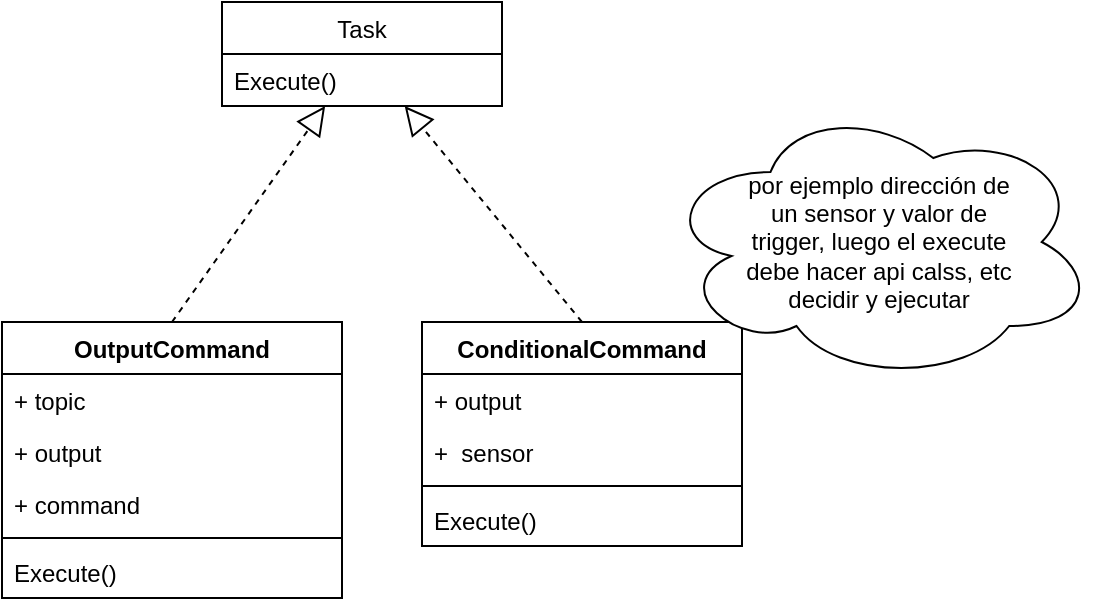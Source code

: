 <mxfile version="17.2.4" type="device" pages="2"><diagram id="C5RBs43oDa-KdzZeNtuy" name="dispatcher"><mxGraphModel dx="946" dy="672" grid="1" gridSize="10" guides="1" tooltips="1" connect="1" arrows="1" fold="1" page="1" pageScale="1" pageWidth="827" pageHeight="1169" math="0" shadow="0"><root><mxCell id="WIyWlLk6GJQsqaUBKTNV-0"/><mxCell id="WIyWlLk6GJQsqaUBKTNV-1" parent="WIyWlLk6GJQsqaUBKTNV-0"/><mxCell id="Iqnh-evDED3e-PSzeYpH-5" value="Task" style="swimlane;fontStyle=0;childLayout=stackLayout;horizontal=1;startSize=26;fillColor=none;horizontalStack=0;resizeParent=1;resizeParentMax=0;resizeLast=0;collapsible=1;marginBottom=0;" vertex="1" parent="WIyWlLk6GJQsqaUBKTNV-1"><mxGeometry x="140" y="40" width="140" height="52" as="geometry"/></mxCell><mxCell id="Iqnh-evDED3e-PSzeYpH-6" value="Execute()" style="text;strokeColor=none;fillColor=none;align=left;verticalAlign=top;spacingLeft=4;spacingRight=4;overflow=hidden;rotatable=0;points=[[0,0.5],[1,0.5]];portConstraint=eastwest;" vertex="1" parent="Iqnh-evDED3e-PSzeYpH-5"><mxGeometry y="26" width="140" height="26" as="geometry"/></mxCell><mxCell id="Iqnh-evDED3e-PSzeYpH-11" value="OutputCommand" style="swimlane;fontStyle=1;align=center;verticalAlign=top;childLayout=stackLayout;horizontal=1;startSize=26;horizontalStack=0;resizeParent=1;resizeParentMax=0;resizeLast=0;collapsible=1;marginBottom=0;" vertex="1" parent="WIyWlLk6GJQsqaUBKTNV-1"><mxGeometry x="30" y="200" width="170" height="138" as="geometry"/></mxCell><mxCell id="Iqnh-evDED3e-PSzeYpH-12" value="+ topic" style="text;strokeColor=none;fillColor=none;align=left;verticalAlign=top;spacingLeft=4;spacingRight=4;overflow=hidden;rotatable=0;points=[[0,0.5],[1,0.5]];portConstraint=eastwest;" vertex="1" parent="Iqnh-evDED3e-PSzeYpH-11"><mxGeometry y="26" width="170" height="26" as="geometry"/></mxCell><mxCell id="Iqnh-evDED3e-PSzeYpH-18" value="+ output " style="text;strokeColor=none;fillColor=none;align=left;verticalAlign=top;spacingLeft=4;spacingRight=4;overflow=hidden;rotatable=0;points=[[0,0.5],[1,0.5]];portConstraint=eastwest;" vertex="1" parent="Iqnh-evDED3e-PSzeYpH-11"><mxGeometry y="52" width="170" height="26" as="geometry"/></mxCell><mxCell id="Iqnh-evDED3e-PSzeYpH-19" value="+ command" style="text;strokeColor=none;fillColor=none;align=left;verticalAlign=top;spacingLeft=4;spacingRight=4;overflow=hidden;rotatable=0;points=[[0,0.5],[1,0.5]];portConstraint=eastwest;" vertex="1" parent="Iqnh-evDED3e-PSzeYpH-11"><mxGeometry y="78" width="170" height="26" as="geometry"/></mxCell><mxCell id="Iqnh-evDED3e-PSzeYpH-13" value="" style="line;strokeWidth=1;fillColor=none;align=left;verticalAlign=middle;spacingTop=-1;spacingLeft=3;spacingRight=3;rotatable=0;labelPosition=right;points=[];portConstraint=eastwest;" vertex="1" parent="Iqnh-evDED3e-PSzeYpH-11"><mxGeometry y="104" width="170" height="8" as="geometry"/></mxCell><mxCell id="Iqnh-evDED3e-PSzeYpH-14" value="Execute()" style="text;strokeColor=none;fillColor=none;align=left;verticalAlign=top;spacingLeft=4;spacingRight=4;overflow=hidden;rotatable=0;points=[[0,0.5],[1,0.5]];portConstraint=eastwest;" vertex="1" parent="Iqnh-evDED3e-PSzeYpH-11"><mxGeometry y="112" width="170" height="26" as="geometry"/></mxCell><mxCell id="Iqnh-evDED3e-PSzeYpH-16" value="" style="endArrow=block;dashed=1;endFill=0;endSize=12;html=1;rounded=0;exitX=0.5;exitY=0;exitDx=0;exitDy=0;" edge="1" parent="WIyWlLk6GJQsqaUBKTNV-1" source="Iqnh-evDED3e-PSzeYpH-11" target="Iqnh-evDED3e-PSzeYpH-5"><mxGeometry width="160" relative="1" as="geometry"><mxPoint x="70" y="220" as="sourcePoint"/><mxPoint x="230" y="220" as="targetPoint"/></mxGeometry></mxCell><mxCell id="Iqnh-evDED3e-PSzeYpH-20" value="ConditionalCommand" style="swimlane;fontStyle=1;align=center;verticalAlign=top;childLayout=stackLayout;horizontal=1;startSize=26;horizontalStack=0;resizeParent=1;resizeParentMax=0;resizeLast=0;collapsible=1;marginBottom=0;" vertex="1" parent="WIyWlLk6GJQsqaUBKTNV-1"><mxGeometry x="240" y="200" width="160" height="112" as="geometry"/></mxCell><mxCell id="Iqnh-evDED3e-PSzeYpH-22" value="+ output " style="text;strokeColor=none;fillColor=none;align=left;verticalAlign=top;spacingLeft=4;spacingRight=4;overflow=hidden;rotatable=0;points=[[0,0.5],[1,0.5]];portConstraint=eastwest;" vertex="1" parent="Iqnh-evDED3e-PSzeYpH-20"><mxGeometry y="26" width="160" height="26" as="geometry"/></mxCell><mxCell id="BzrNp-e8Xzj0VAdtI10o-6" value="+  sensor" style="text;strokeColor=none;fillColor=none;align=left;verticalAlign=top;spacingLeft=4;spacingRight=4;overflow=hidden;rotatable=0;points=[[0,0.5],[1,0.5]];portConstraint=eastwest;" vertex="1" parent="Iqnh-evDED3e-PSzeYpH-20"><mxGeometry y="52" width="160" height="26" as="geometry"/></mxCell><mxCell id="Iqnh-evDED3e-PSzeYpH-24" value="" style="line;strokeWidth=1;fillColor=none;align=left;verticalAlign=middle;spacingTop=-1;spacingLeft=3;spacingRight=3;rotatable=0;labelPosition=right;points=[];portConstraint=eastwest;" vertex="1" parent="Iqnh-evDED3e-PSzeYpH-20"><mxGeometry y="78" width="160" height="8" as="geometry"/></mxCell><mxCell id="Iqnh-evDED3e-PSzeYpH-25" value="Execute()" style="text;strokeColor=none;fillColor=none;align=left;verticalAlign=top;spacingLeft=4;spacingRight=4;overflow=hidden;rotatable=0;points=[[0,0.5],[1,0.5]];portConstraint=eastwest;" vertex="1" parent="Iqnh-evDED3e-PSzeYpH-20"><mxGeometry y="86" width="160" height="26" as="geometry"/></mxCell><mxCell id="Iqnh-evDED3e-PSzeYpH-33" value="" style="endArrow=block;dashed=1;endFill=0;endSize=12;html=1;rounded=0;exitX=0.5;exitY=0;exitDx=0;exitDy=0;" edge="1" parent="WIyWlLk6GJQsqaUBKTNV-1" source="Iqnh-evDED3e-PSzeYpH-20" target="Iqnh-evDED3e-PSzeYpH-5"><mxGeometry width="160" relative="1" as="geometry"><mxPoint x="330" y="330" as="sourcePoint"/><mxPoint x="490" y="330" as="targetPoint"/></mxGeometry></mxCell><mxCell id="BzrNp-e8Xzj0VAdtI10o-7" value="por ejemplo dirección de un sensor y valor de trigger, luego el execute debe hacer api calss, etc decidir y ejecutar" style="ellipse;shape=cloud;whiteSpace=wrap;html=1;spacingTop=0;spacingLeft=35;spacingRight=35;" vertex="1" parent="WIyWlLk6GJQsqaUBKTNV-1"><mxGeometry x="360" y="90" width="217" height="140" as="geometry"/></mxCell></root></mxGraphModel></diagram><diagram id="2hpAv8PrNleqEwvjTHRB" name="Consolas"><mxGraphModel dx="946" dy="672" grid="1" gridSize="10" guides="1" tooltips="1" connect="1" arrows="1" fold="1" page="1" pageScale="1" pageWidth="827" pageHeight="1169" math="0" shadow="0"><root><mxCell id="0"/><mxCell id="1" parent="0"/><mxCell id="nTcKLC4FFK4BXKORR_tu-22" style="edgeStyle=orthogonalEdgeStyle;rounded=0;orthogonalLoop=1;jettySize=auto;html=1;fillColor=#ffe6cc;strokeColor=#d79b00;" edge="1" parent="1" source="nTcKLC4FFK4BXKORR_tu-4" target="nTcKLC4FFK4BXKORR_tu-19"><mxGeometry relative="1" as="geometry"/></mxCell><mxCell id="nTcKLC4FFK4BXKORR_tu-4" value="Comando" style="rounded=1;whiteSpace=wrap;html=1;arcSize=40;fontColor=#000000;fillColor=#ffffc0;strokeColor=#ff0000;" vertex="1" parent="1"><mxGeometry x="70" y="70" width="120" height="40" as="geometry"/></mxCell><mxCell id="nTcKLC4FFK4BXKORR_tu-24" value="" style="edgeStyle=orthogonalEdgeStyle;rounded=0;orthogonalLoop=1;jettySize=auto;html=1;entryX=0.5;entryY=0;entryDx=0;entryDy=0;" edge="1" parent="1" source="nTcKLC4FFK4BXKORR_tu-19" target="nTcKLC4FFK4BXKORR_tu-26"><mxGeometry relative="1" as="geometry"><mxPoint x="130" y="350" as="targetPoint"/></mxGeometry></mxCell><mxCell id="nTcKLC4FFK4BXKORR_tu-28" value="si" style="edgeLabel;html=1;align=center;verticalAlign=middle;resizable=0;points=[];" vertex="1" connectable="0" parent="nTcKLC4FFK4BXKORR_tu-24"><mxGeometry x="-0.2" y="1" relative="1" as="geometry"><mxPoint as="offset"/></mxGeometry></mxCell><mxCell id="nTcKLC4FFK4BXKORR_tu-30" value="no" style="edgeStyle=orthogonalEdgeStyle;rounded=0;orthogonalLoop=1;jettySize=auto;html=1;" edge="1" parent="1" source="nTcKLC4FFK4BXKORR_tu-19" target="nTcKLC4FFK4BXKORR_tu-29"><mxGeometry relative="1" as="geometry"/></mxCell><mxCell id="nTcKLC4FFK4BXKORR_tu-19" value="Forced" style="rhombus;whiteSpace=wrap;html=1;fillColor=#ffffc0;strokeColor=#ff0000;" vertex="1" parent="1"><mxGeometry x="83.75" y="180" width="92.5" height="60" as="geometry"/></mxCell><mxCell id="nTcKLC4FFK4BXKORR_tu-26" value="Aplicar nuevo estado" style="rounded=1;whiteSpace=wrap;html=1;arcSize=40;fontColor=#000000;fillColor=#ffffc0;strokeColor=#ff0000;" vertex="1" parent="1"><mxGeometry x="70" y="360" width="120" height="40" as="geometry"/></mxCell><mxCell id="nTcKLC4FFK4BXKORR_tu-31" value="no" style="edgeStyle=orthogonalEdgeStyle;rounded=0;orthogonalLoop=1;jettySize=auto;html=1;entryX=0.5;entryY=0;entryDx=0;entryDy=0;" edge="1" parent="1" source="nTcKLC4FFK4BXKORR_tu-29" target="nTcKLC4FFK4BXKORR_tu-26"><mxGeometry relative="1" as="geometry"><Array as="points"><mxPoint x="310" y="330"/></Array></mxGeometry></mxCell><mxCell id="nTcKLC4FFK4BXKORR_tu-33" value="si" style="edgeStyle=orthogonalEdgeStyle;rounded=0;orthogonalLoop=1;jettySize=auto;html=1;" edge="1" parent="1" source="nTcKLC4FFK4BXKORR_tu-29" target="nTcKLC4FFK4BXKORR_tu-32"><mxGeometry relative="1" as="geometry"/></mxCell><mxCell id="nTcKLC4FFK4BXKORR_tu-29" value="Anterior Forced" style="rhombus;whiteSpace=wrap;html=1;fillColor=#ffffc0;strokeColor=#ff0000;" vertex="1" parent="1"><mxGeometry x="256.25" y="175" width="103.75" height="70" as="geometry"/></mxCell><mxCell id="nTcKLC4FFK4BXKORR_tu-35" value="" style="edgeStyle=orthogonalEdgeStyle;rounded=0;orthogonalLoop=1;jettySize=auto;html=1;" edge="1" parent="1" source="nTcKLC4FFK4BXKORR_tu-32" target="nTcKLC4FFK4BXKORR_tu-36"><mxGeometry relative="1" as="geometry"><mxPoint x="485.94" y="300" as="targetPoint"/></mxGeometry></mxCell><mxCell id="nTcKLC4FFK4BXKORR_tu-32" value="No altero estado" style="rounded=1;whiteSpace=wrap;html=1;fillColor=#ffffc0;strokeColor=#ff0000;" vertex="1" parent="1"><mxGeometry x="431.88" y="190" width="108.12" height="40" as="geometry"/></mxCell><mxCell id="nTcKLC4FFK4BXKORR_tu-36" value="" style="ellipse;html=1;shape=endState;fillColor=#000000;strokeColor=#ff0000;" vertex="1" parent="1"><mxGeometry x="470.94" y="285" width="30" height="30" as="geometry"/></mxCell></root></mxGraphModel></diagram></mxfile>